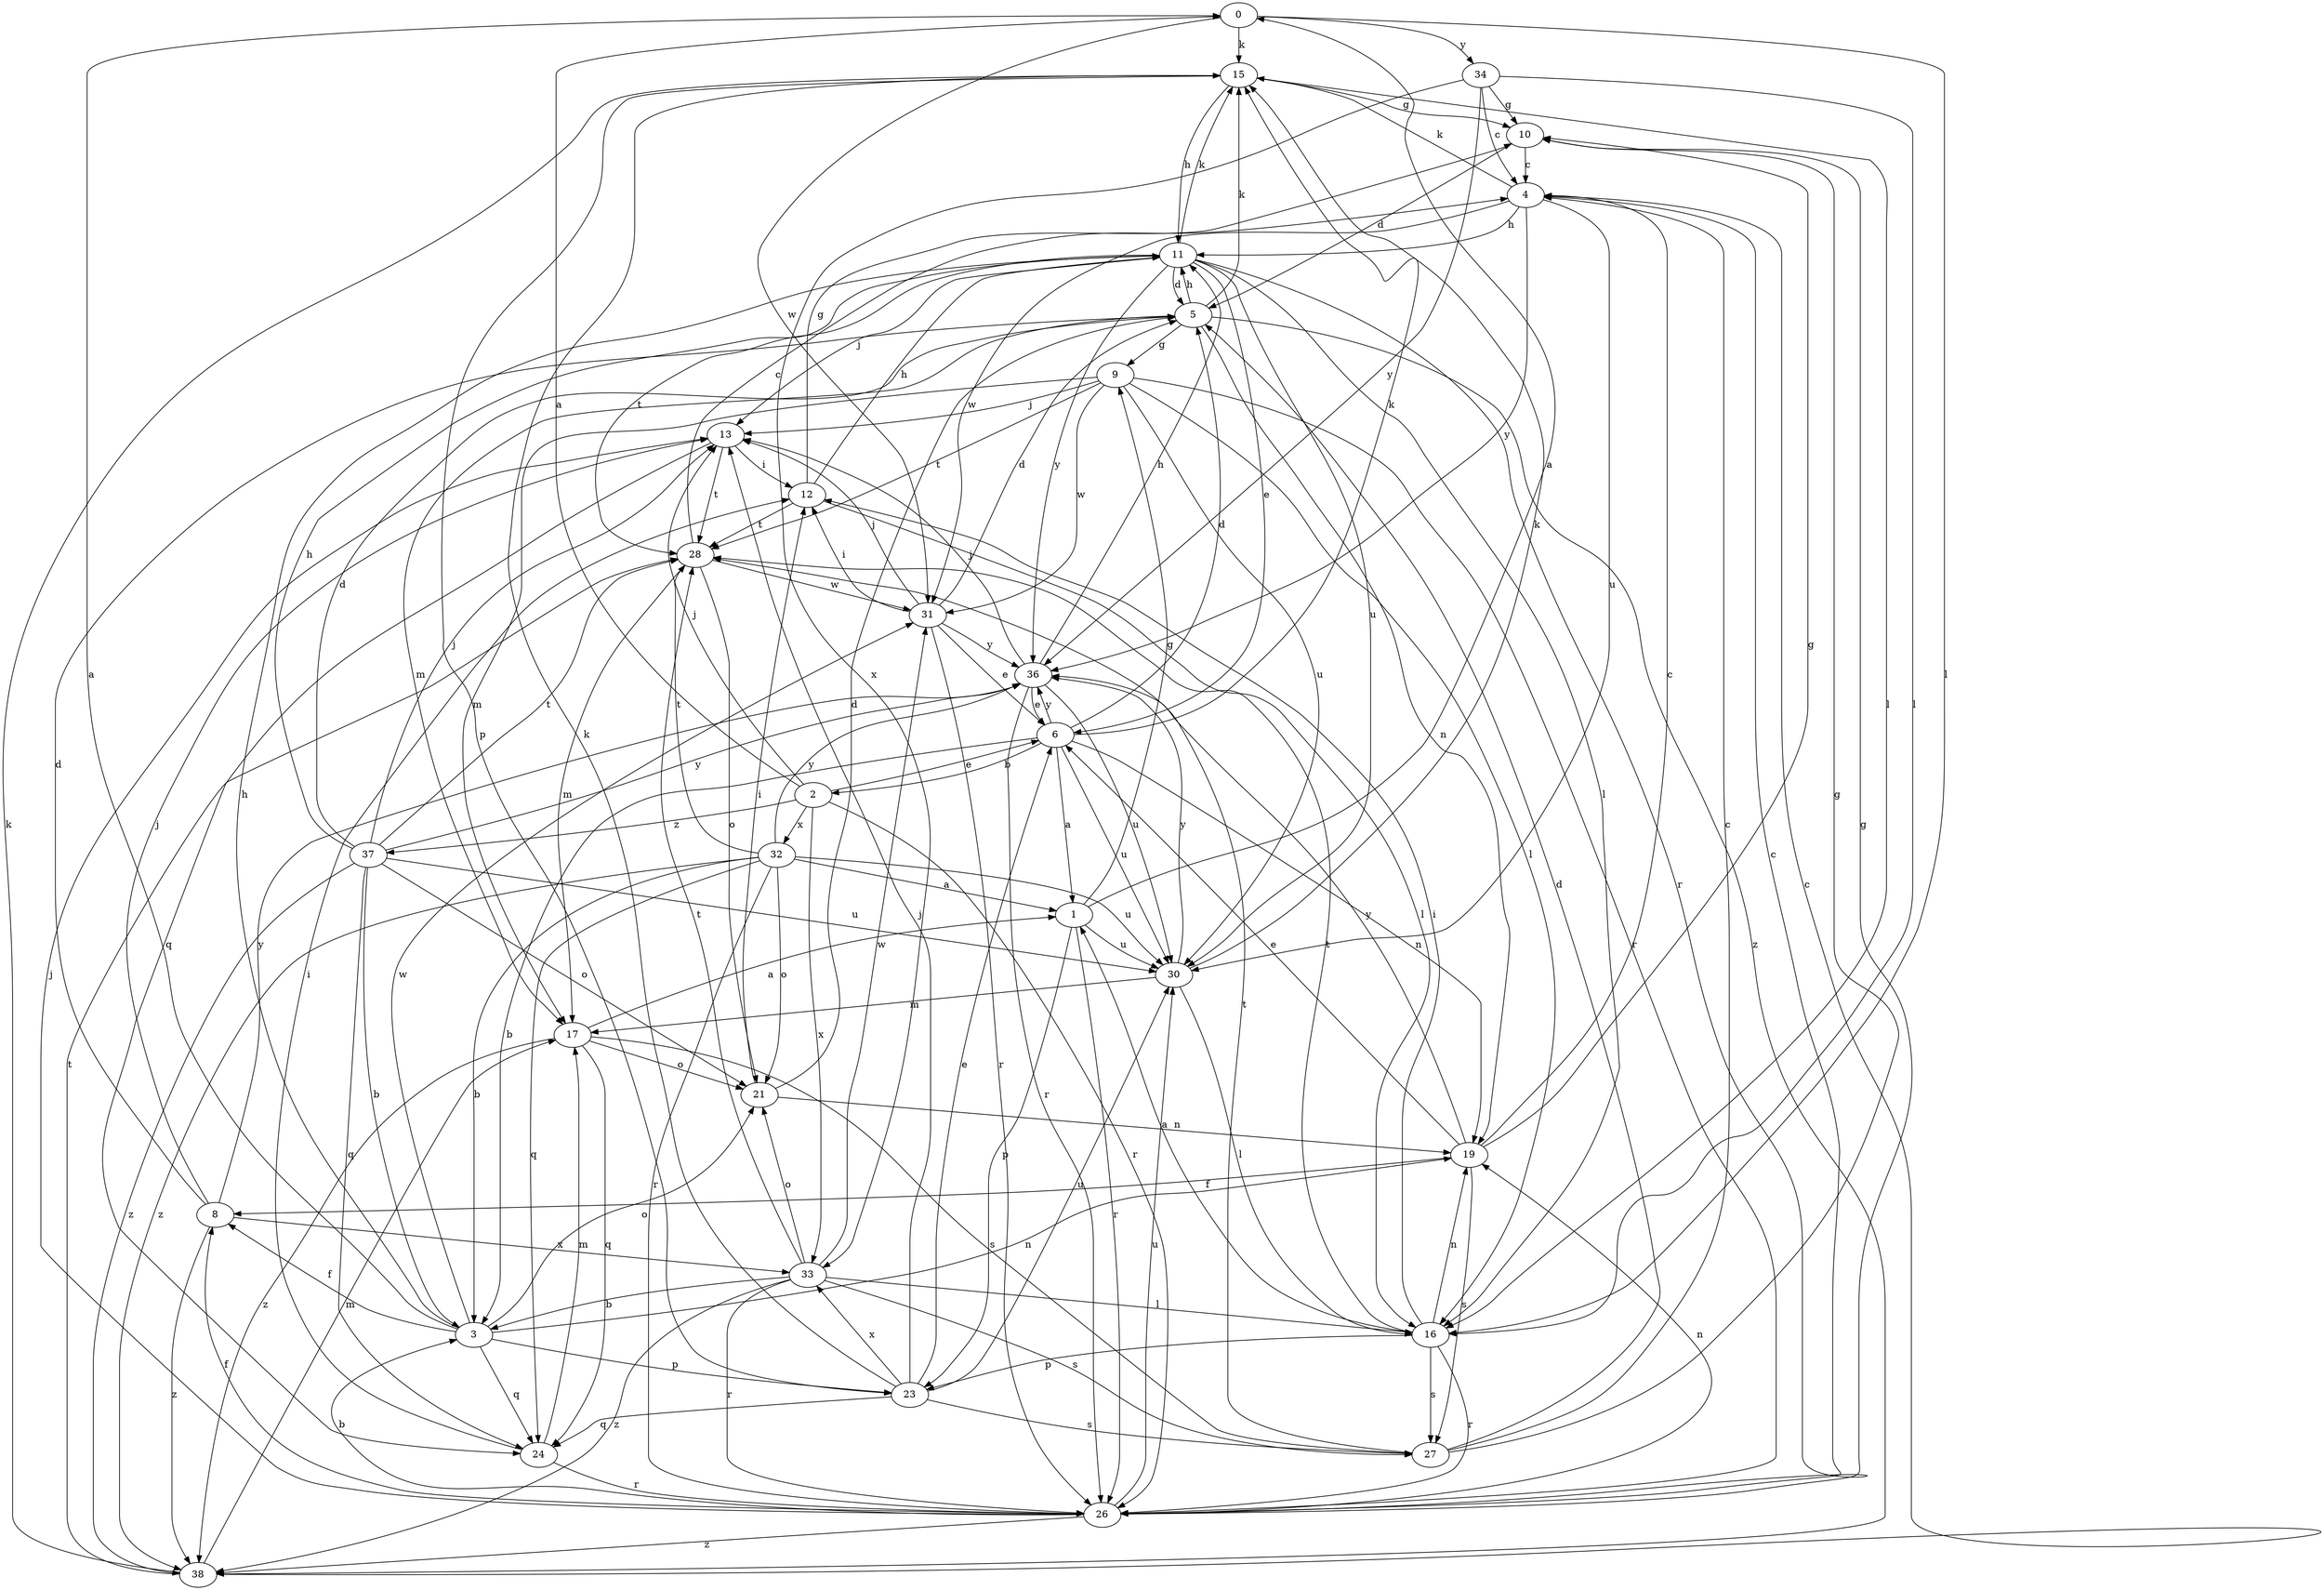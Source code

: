 strict digraph  {
0;
1;
2;
3;
4;
5;
6;
8;
9;
10;
11;
12;
13;
15;
16;
17;
19;
21;
23;
24;
26;
27;
28;
30;
31;
32;
33;
34;
36;
37;
38;
0 -> 15  [label=k];
0 -> 16  [label=l];
0 -> 31  [label=w];
0 -> 34  [label=y];
1 -> 0  [label=a];
1 -> 9  [label=g];
1 -> 23  [label=p];
1 -> 26  [label=r];
1 -> 30  [label=u];
2 -> 0  [label=a];
2 -> 6  [label=e];
2 -> 13  [label=j];
2 -> 26  [label=r];
2 -> 32  [label=x];
2 -> 33  [label=x];
2 -> 37  [label=z];
3 -> 0  [label=a];
3 -> 8  [label=f];
3 -> 11  [label=h];
3 -> 19  [label=n];
3 -> 21  [label=o];
3 -> 23  [label=p];
3 -> 24  [label=q];
3 -> 31  [label=w];
4 -> 11  [label=h];
4 -> 15  [label=k];
4 -> 30  [label=u];
4 -> 31  [label=w];
4 -> 36  [label=y];
5 -> 9  [label=g];
5 -> 11  [label=h];
5 -> 15  [label=k];
5 -> 17  [label=m];
5 -> 19  [label=n];
5 -> 38  [label=z];
6 -> 1  [label=a];
6 -> 2  [label=b];
6 -> 3  [label=b];
6 -> 5  [label=d];
6 -> 15  [label=k];
6 -> 19  [label=n];
6 -> 30  [label=u];
6 -> 36  [label=y];
8 -> 5  [label=d];
8 -> 13  [label=j];
8 -> 33  [label=x];
8 -> 36  [label=y];
8 -> 38  [label=z];
9 -> 13  [label=j];
9 -> 16  [label=l];
9 -> 17  [label=m];
9 -> 26  [label=r];
9 -> 28  [label=t];
9 -> 30  [label=u];
9 -> 31  [label=w];
10 -> 4  [label=c];
10 -> 5  [label=d];
11 -> 5  [label=d];
11 -> 6  [label=e];
11 -> 13  [label=j];
11 -> 15  [label=k];
11 -> 16  [label=l];
11 -> 26  [label=r];
11 -> 28  [label=t];
11 -> 30  [label=u];
11 -> 36  [label=y];
12 -> 10  [label=g];
12 -> 11  [label=h];
12 -> 16  [label=l];
12 -> 28  [label=t];
13 -> 12  [label=i];
13 -> 24  [label=q];
13 -> 28  [label=t];
15 -> 10  [label=g];
15 -> 11  [label=h];
15 -> 16  [label=l];
15 -> 23  [label=p];
16 -> 1  [label=a];
16 -> 12  [label=i];
16 -> 19  [label=n];
16 -> 23  [label=p];
16 -> 26  [label=r];
16 -> 27  [label=s];
16 -> 28  [label=t];
17 -> 1  [label=a];
17 -> 21  [label=o];
17 -> 24  [label=q];
17 -> 27  [label=s];
17 -> 38  [label=z];
19 -> 4  [label=c];
19 -> 6  [label=e];
19 -> 8  [label=f];
19 -> 10  [label=g];
19 -> 27  [label=s];
19 -> 36  [label=y];
21 -> 5  [label=d];
21 -> 12  [label=i];
21 -> 19  [label=n];
23 -> 6  [label=e];
23 -> 13  [label=j];
23 -> 15  [label=k];
23 -> 24  [label=q];
23 -> 27  [label=s];
23 -> 30  [label=u];
23 -> 33  [label=x];
24 -> 12  [label=i];
24 -> 17  [label=m];
24 -> 26  [label=r];
26 -> 3  [label=b];
26 -> 4  [label=c];
26 -> 8  [label=f];
26 -> 10  [label=g];
26 -> 13  [label=j];
26 -> 19  [label=n];
26 -> 30  [label=u];
26 -> 38  [label=z];
27 -> 4  [label=c];
27 -> 5  [label=d];
27 -> 10  [label=g];
27 -> 28  [label=t];
28 -> 4  [label=c];
28 -> 17  [label=m];
28 -> 21  [label=o];
28 -> 31  [label=w];
30 -> 15  [label=k];
30 -> 16  [label=l];
30 -> 17  [label=m];
30 -> 36  [label=y];
31 -> 5  [label=d];
31 -> 6  [label=e];
31 -> 12  [label=i];
31 -> 13  [label=j];
31 -> 26  [label=r];
31 -> 36  [label=y];
32 -> 1  [label=a];
32 -> 3  [label=b];
32 -> 21  [label=o];
32 -> 24  [label=q];
32 -> 26  [label=r];
32 -> 28  [label=t];
32 -> 30  [label=u];
32 -> 36  [label=y];
32 -> 38  [label=z];
33 -> 3  [label=b];
33 -> 16  [label=l];
33 -> 21  [label=o];
33 -> 26  [label=r];
33 -> 27  [label=s];
33 -> 28  [label=t];
33 -> 31  [label=w];
33 -> 38  [label=z];
34 -> 4  [label=c];
34 -> 10  [label=g];
34 -> 16  [label=l];
34 -> 33  [label=x];
34 -> 36  [label=y];
36 -> 6  [label=e];
36 -> 11  [label=h];
36 -> 13  [label=j];
36 -> 26  [label=r];
36 -> 30  [label=u];
37 -> 3  [label=b];
37 -> 5  [label=d];
37 -> 11  [label=h];
37 -> 13  [label=j];
37 -> 21  [label=o];
37 -> 24  [label=q];
37 -> 28  [label=t];
37 -> 30  [label=u];
37 -> 36  [label=y];
37 -> 38  [label=z];
38 -> 4  [label=c];
38 -> 15  [label=k];
38 -> 17  [label=m];
38 -> 28  [label=t];
}

